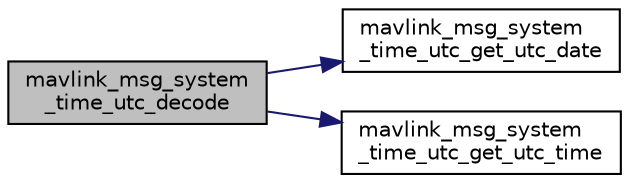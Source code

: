 digraph "mavlink_msg_system_time_utc_decode"
{
 // INTERACTIVE_SVG=YES
  edge [fontname="Helvetica",fontsize="10",labelfontname="Helvetica",labelfontsize="10"];
  node [fontname="Helvetica",fontsize="10",shape=record];
  rankdir="LR";
  Node1 [label="mavlink_msg_system\l_time_utc_decode",height=0.2,width=0.4,color="black", fillcolor="grey75", style="filled" fontcolor="black"];
  Node1 -> Node2 [color="midnightblue",fontsize="10",style="solid",fontname="Helvetica"];
  Node2 [label="mavlink_msg_system\l_time_utc_get_utc_date",height=0.2,width=0.4,color="black", fillcolor="white", style="filled",URL="$mavlink__msg__system__time__utc_8h.html#a63ea87524258898f0782475e763c4528",tooltip="Send a system_time_utc message. "];
  Node1 -> Node3 [color="midnightblue",fontsize="10",style="solid",fontname="Helvetica"];
  Node3 [label="mavlink_msg_system\l_time_utc_get_utc_time",height=0.2,width=0.4,color="black", fillcolor="white", style="filled",URL="$mavlink__msg__system__time__utc_8h.html#aee7ef1ddd380952f2a71b145199d3b6d",tooltip="Get field utc_time from system_time_utc message. "];
}
